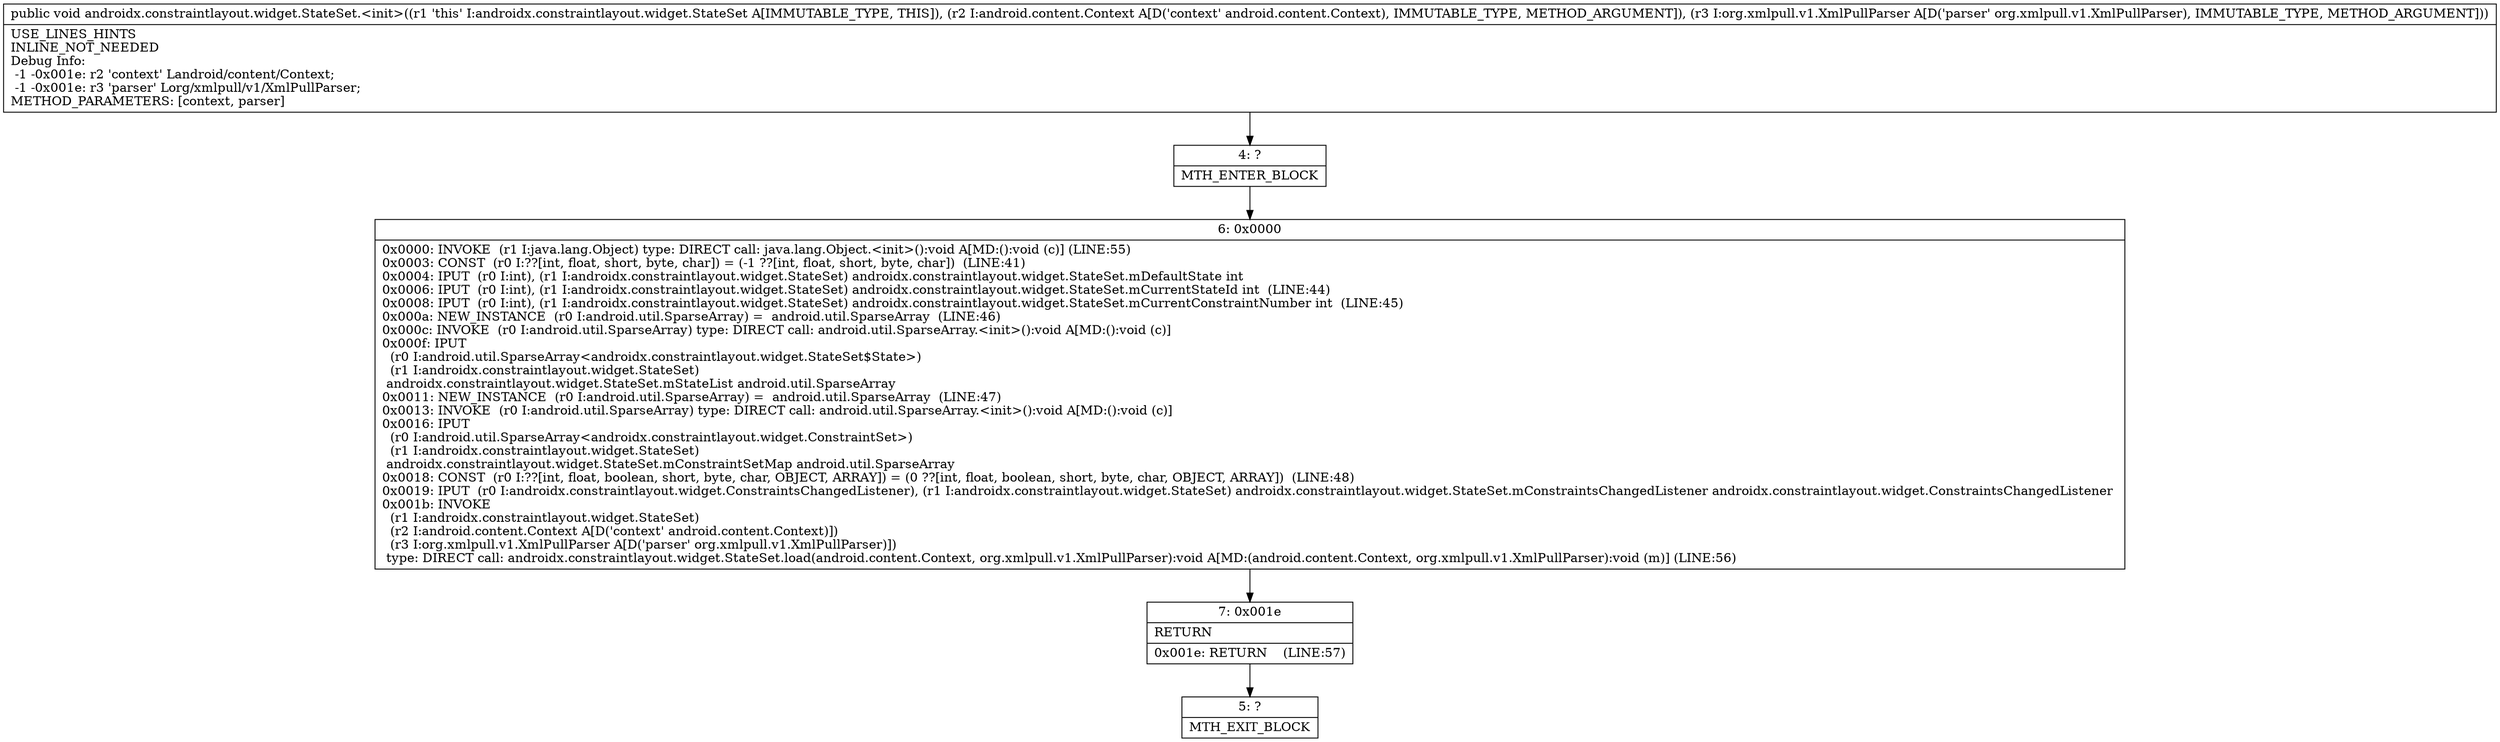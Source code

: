 digraph "CFG forandroidx.constraintlayout.widget.StateSet.\<init\>(Landroid\/content\/Context;Lorg\/xmlpull\/v1\/XmlPullParser;)V" {
Node_4 [shape=record,label="{4\:\ ?|MTH_ENTER_BLOCK\l}"];
Node_6 [shape=record,label="{6\:\ 0x0000|0x0000: INVOKE  (r1 I:java.lang.Object) type: DIRECT call: java.lang.Object.\<init\>():void A[MD:():void (c)] (LINE:55)\l0x0003: CONST  (r0 I:??[int, float, short, byte, char]) = (\-1 ??[int, float, short, byte, char])  (LINE:41)\l0x0004: IPUT  (r0 I:int), (r1 I:androidx.constraintlayout.widget.StateSet) androidx.constraintlayout.widget.StateSet.mDefaultState int \l0x0006: IPUT  (r0 I:int), (r1 I:androidx.constraintlayout.widget.StateSet) androidx.constraintlayout.widget.StateSet.mCurrentStateId int  (LINE:44)\l0x0008: IPUT  (r0 I:int), (r1 I:androidx.constraintlayout.widget.StateSet) androidx.constraintlayout.widget.StateSet.mCurrentConstraintNumber int  (LINE:45)\l0x000a: NEW_INSTANCE  (r0 I:android.util.SparseArray) =  android.util.SparseArray  (LINE:46)\l0x000c: INVOKE  (r0 I:android.util.SparseArray) type: DIRECT call: android.util.SparseArray.\<init\>():void A[MD:():void (c)]\l0x000f: IPUT  \l  (r0 I:android.util.SparseArray\<androidx.constraintlayout.widget.StateSet$State\>)\l  (r1 I:androidx.constraintlayout.widget.StateSet)\l androidx.constraintlayout.widget.StateSet.mStateList android.util.SparseArray \l0x0011: NEW_INSTANCE  (r0 I:android.util.SparseArray) =  android.util.SparseArray  (LINE:47)\l0x0013: INVOKE  (r0 I:android.util.SparseArray) type: DIRECT call: android.util.SparseArray.\<init\>():void A[MD:():void (c)]\l0x0016: IPUT  \l  (r0 I:android.util.SparseArray\<androidx.constraintlayout.widget.ConstraintSet\>)\l  (r1 I:androidx.constraintlayout.widget.StateSet)\l androidx.constraintlayout.widget.StateSet.mConstraintSetMap android.util.SparseArray \l0x0018: CONST  (r0 I:??[int, float, boolean, short, byte, char, OBJECT, ARRAY]) = (0 ??[int, float, boolean, short, byte, char, OBJECT, ARRAY])  (LINE:48)\l0x0019: IPUT  (r0 I:androidx.constraintlayout.widget.ConstraintsChangedListener), (r1 I:androidx.constraintlayout.widget.StateSet) androidx.constraintlayout.widget.StateSet.mConstraintsChangedListener androidx.constraintlayout.widget.ConstraintsChangedListener \l0x001b: INVOKE  \l  (r1 I:androidx.constraintlayout.widget.StateSet)\l  (r2 I:android.content.Context A[D('context' android.content.Context)])\l  (r3 I:org.xmlpull.v1.XmlPullParser A[D('parser' org.xmlpull.v1.XmlPullParser)])\l type: DIRECT call: androidx.constraintlayout.widget.StateSet.load(android.content.Context, org.xmlpull.v1.XmlPullParser):void A[MD:(android.content.Context, org.xmlpull.v1.XmlPullParser):void (m)] (LINE:56)\l}"];
Node_7 [shape=record,label="{7\:\ 0x001e|RETURN\l|0x001e: RETURN    (LINE:57)\l}"];
Node_5 [shape=record,label="{5\:\ ?|MTH_EXIT_BLOCK\l}"];
MethodNode[shape=record,label="{public void androidx.constraintlayout.widget.StateSet.\<init\>((r1 'this' I:androidx.constraintlayout.widget.StateSet A[IMMUTABLE_TYPE, THIS]), (r2 I:android.content.Context A[D('context' android.content.Context), IMMUTABLE_TYPE, METHOD_ARGUMENT]), (r3 I:org.xmlpull.v1.XmlPullParser A[D('parser' org.xmlpull.v1.XmlPullParser), IMMUTABLE_TYPE, METHOD_ARGUMENT]))  | USE_LINES_HINTS\lINLINE_NOT_NEEDED\lDebug Info:\l  \-1 \-0x001e: r2 'context' Landroid\/content\/Context;\l  \-1 \-0x001e: r3 'parser' Lorg\/xmlpull\/v1\/XmlPullParser;\lMETHOD_PARAMETERS: [context, parser]\l}"];
MethodNode -> Node_4;Node_4 -> Node_6;
Node_6 -> Node_7;
Node_7 -> Node_5;
}

